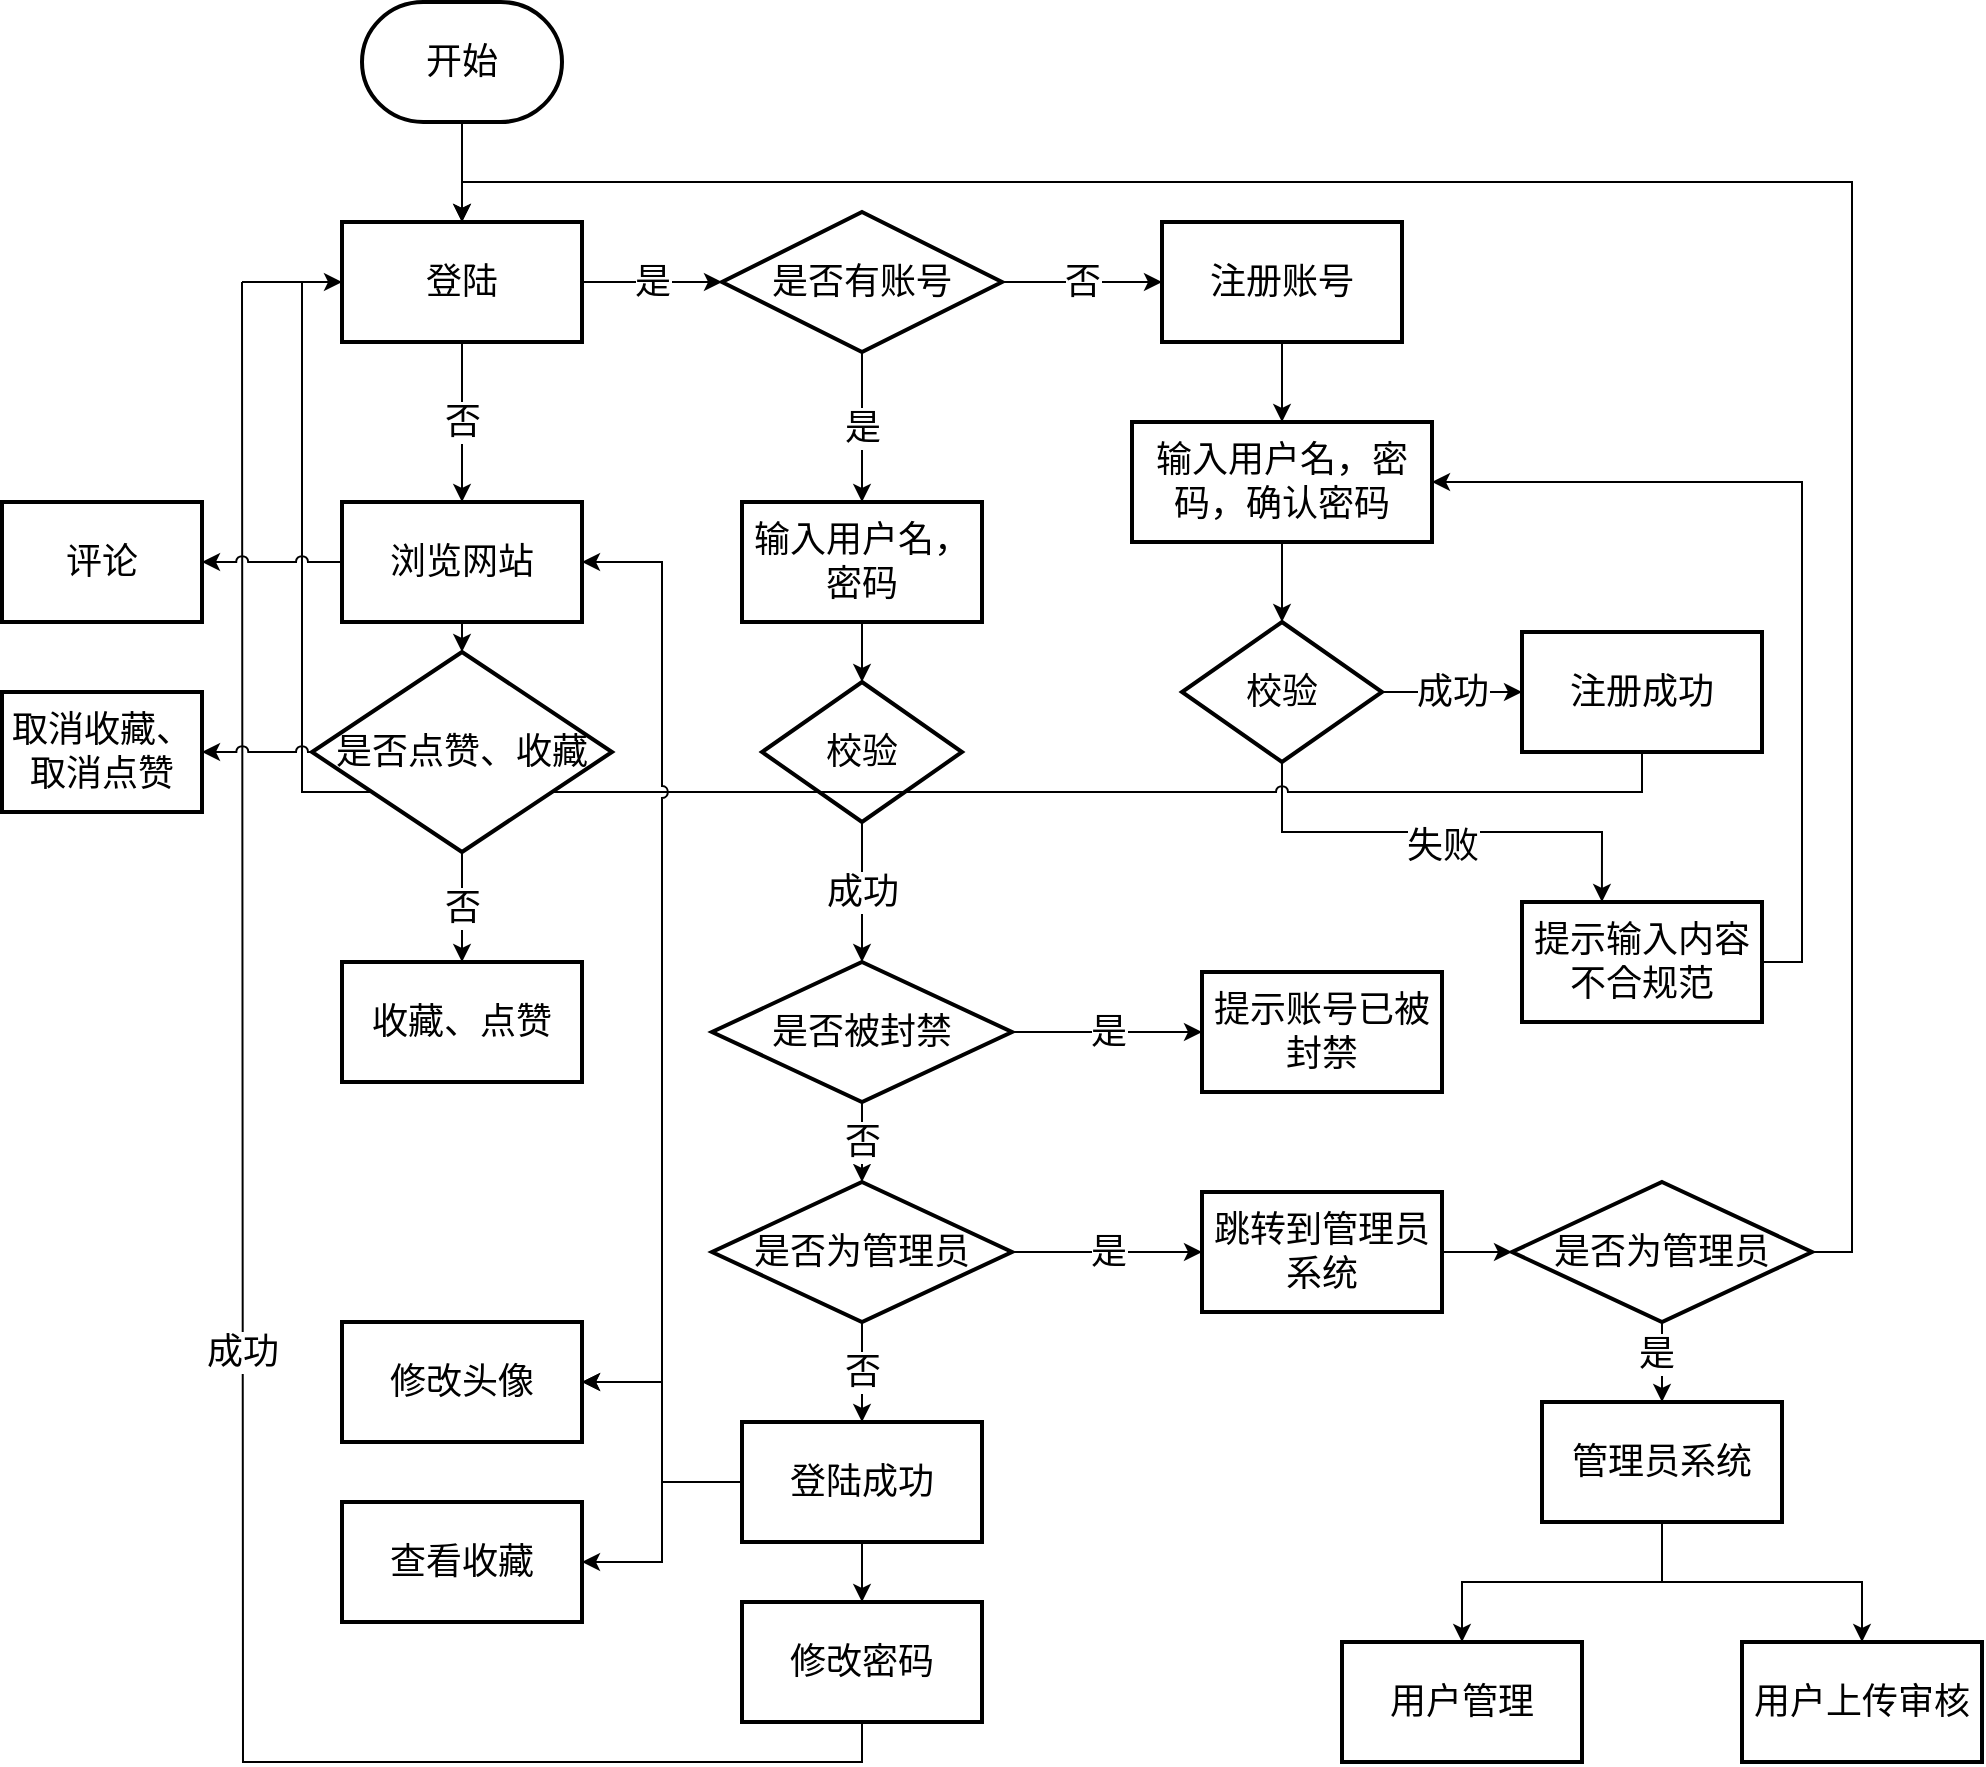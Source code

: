 <mxfile version="14.4.7" type="github">
  <diagram id="mJ0bQvBQWK5W90ztWhSb" name="第 1 页">
    <mxGraphModel dx="3330" dy="1055" grid="1" gridSize="10" guides="1" tooltips="1" connect="1" arrows="1" fold="1" page="1" pageScale="1" pageWidth="1600" pageHeight="900" math="0" shadow="0">
      <root>
        <mxCell id="0" />
        <mxCell id="1" parent="0" />
        <mxCell id="k5G-6rHpSzE6jVI6OQLb-60" value="否" style="edgeStyle=orthogonalEdgeStyle;rounded=0;orthogonalLoop=1;jettySize=auto;html=1;exitX=0.5;exitY=1;exitDx=0;exitDy=0;fontSize=18;" edge="1" parent="1" source="k5G-6rHpSzE6jVI6OQLb-1" target="k5G-6rHpSzE6jVI6OQLb-4">
          <mxGeometry relative="1" as="geometry" />
        </mxCell>
        <mxCell id="k5G-6rHpSzE6jVI6OQLb-61" value="是" style="edgeStyle=orthogonalEdgeStyle;rounded=0;orthogonalLoop=1;jettySize=auto;html=1;exitX=1;exitY=0.5;exitDx=0;exitDy=0;entryX=0;entryY=0.5;entryDx=0;entryDy=0;entryPerimeter=0;fontSize=18;" edge="1" parent="1" source="k5G-6rHpSzE6jVI6OQLb-1" target="k5G-6rHpSzE6jVI6OQLb-6">
          <mxGeometry relative="1" as="geometry" />
        </mxCell>
        <mxCell id="k5G-6rHpSzE6jVI6OQLb-65" style="edgeStyle=orthogonalEdgeStyle;rounded=0;orthogonalLoop=1;jettySize=auto;html=1;exitX=0;exitY=0.5;exitDx=0;exitDy=0;endArrow=none;endFill=0;fontSize=18;" edge="1" parent="1" source="k5G-6rHpSzE6jVI6OQLb-1">
          <mxGeometry relative="1" as="geometry">
            <mxPoint x="80" y="269.952" as="targetPoint" />
          </mxGeometry>
        </mxCell>
        <mxCell id="k5G-6rHpSzE6jVI6OQLb-1" value="&lt;font style=&quot;font-size: 18px&quot;&gt;登陆&lt;/font&gt;" style="rounded=0;whiteSpace=wrap;html=1;strokeWidth=2;fontSize=18;" vertex="1" parent="1">
          <mxGeometry x="130" y="240" width="120" height="60" as="geometry" />
        </mxCell>
        <mxCell id="k5G-6rHpSzE6jVI6OQLb-3" style="edgeStyle=orthogonalEdgeStyle;rounded=0;orthogonalLoop=1;jettySize=auto;html=1;exitX=0.5;exitY=1;exitDx=0;exitDy=0;exitPerimeter=0;entryX=0.5;entryY=0;entryDx=0;entryDy=0;fontSize=18;" edge="1" parent="1" source="k5G-6rHpSzE6jVI6OQLb-2" target="k5G-6rHpSzE6jVI6OQLb-1">
          <mxGeometry relative="1" as="geometry" />
        </mxCell>
        <mxCell id="k5G-6rHpSzE6jVI6OQLb-2" value="开始" style="strokeWidth=2;html=1;shape=mxgraph.flowchart.terminator;whiteSpace=wrap;fontSize=18;" vertex="1" parent="1">
          <mxGeometry x="140" y="130" width="100" height="60" as="geometry" />
        </mxCell>
        <mxCell id="k5G-6rHpSzE6jVI6OQLb-67" style="edgeStyle=orthogonalEdgeStyle;rounded=0;jumpStyle=arc;orthogonalLoop=1;jettySize=auto;html=1;exitX=0.5;exitY=1;exitDx=0;exitDy=0;entryX=0.5;entryY=0;entryDx=0;entryDy=0;entryPerimeter=0;endArrow=classic;endFill=1;fontSize=18;" edge="1" parent="1" source="k5G-6rHpSzE6jVI6OQLb-4" target="k5G-6rHpSzE6jVI6OQLb-66">
          <mxGeometry relative="1" as="geometry" />
        </mxCell>
        <mxCell id="k5G-6rHpSzE6jVI6OQLb-4" value="&lt;font style=&quot;font-size: 18px&quot;&gt;浏览网站&lt;/font&gt;" style="rounded=0;whiteSpace=wrap;html=1;strokeWidth=2;fontSize=18;" vertex="1" parent="1">
          <mxGeometry x="130" y="380" width="120" height="60" as="geometry" />
        </mxCell>
        <mxCell id="k5G-6rHpSzE6jVI6OQLb-12" value="否" style="edgeStyle=orthogonalEdgeStyle;rounded=0;orthogonalLoop=1;jettySize=auto;html=1;exitX=1;exitY=0.5;exitDx=0;exitDy=0;exitPerimeter=0;entryX=0;entryY=0.5;entryDx=0;entryDy=0;fontSize=18;" edge="1" parent="1" source="k5G-6rHpSzE6jVI6OQLb-6" target="k5G-6rHpSzE6jVI6OQLb-10">
          <mxGeometry relative="1" as="geometry" />
        </mxCell>
        <mxCell id="k5G-6rHpSzE6jVI6OQLb-17" value="是" style="edgeStyle=orthogonalEdgeStyle;rounded=0;orthogonalLoop=1;jettySize=auto;html=1;fontSize=18;" edge="1" parent="1" source="k5G-6rHpSzE6jVI6OQLb-6" target="k5G-6rHpSzE6jVI6OQLb-16">
          <mxGeometry relative="1" as="geometry" />
        </mxCell>
        <mxCell id="k5G-6rHpSzE6jVI6OQLb-6" value="是否有账号" style="strokeWidth=2;html=1;shape=mxgraph.flowchart.decision;whiteSpace=wrap;fontSize=18;" vertex="1" parent="1">
          <mxGeometry x="320" y="235" width="140" height="70" as="geometry" />
        </mxCell>
        <mxCell id="k5G-6rHpSzE6jVI6OQLb-14" value="" style="edgeStyle=orthogonalEdgeStyle;rounded=0;orthogonalLoop=1;jettySize=auto;html=1;fontSize=18;" edge="1" parent="1" source="k5G-6rHpSzE6jVI6OQLb-10" target="k5G-6rHpSzE6jVI6OQLb-13">
          <mxGeometry relative="1" as="geometry" />
        </mxCell>
        <mxCell id="k5G-6rHpSzE6jVI6OQLb-10" value="注册账号" style="whiteSpace=wrap;html=1;rounded=0;fontSize=18;strokeWidth=2;" vertex="1" parent="1">
          <mxGeometry x="540" y="240" width="120" height="60" as="geometry" />
        </mxCell>
        <mxCell id="k5G-6rHpSzE6jVI6OQLb-20" style="edgeStyle=orthogonalEdgeStyle;rounded=0;orthogonalLoop=1;jettySize=auto;html=1;exitX=0.5;exitY=1;exitDx=0;exitDy=0;entryX=0.5;entryY=0;entryDx=0;entryDy=0;entryPerimeter=0;fontSize=18;" edge="1" parent="1" source="k5G-6rHpSzE6jVI6OQLb-13" target="k5G-6rHpSzE6jVI6OQLb-15">
          <mxGeometry relative="1" as="geometry" />
        </mxCell>
        <mxCell id="k5G-6rHpSzE6jVI6OQLb-13" value="输入用户名，密码，确认密码" style="whiteSpace=wrap;html=1;rounded=0;fontSize=18;strokeWidth=2;" vertex="1" parent="1">
          <mxGeometry x="525" y="340" width="150" height="60" as="geometry" />
        </mxCell>
        <mxCell id="k5G-6rHpSzE6jVI6OQLb-23" value="成功" style="edgeStyle=orthogonalEdgeStyle;rounded=0;orthogonalLoop=1;jettySize=auto;html=1;fontSize=18;" edge="1" parent="1" source="k5G-6rHpSzE6jVI6OQLb-15" target="k5G-6rHpSzE6jVI6OQLb-22">
          <mxGeometry relative="1" as="geometry" />
        </mxCell>
        <mxCell id="k5G-6rHpSzE6jVI6OQLb-85" value="失败" style="edgeStyle=orthogonalEdgeStyle;rounded=0;jumpStyle=arc;orthogonalLoop=1;jettySize=auto;html=1;exitX=0.5;exitY=1;exitDx=0;exitDy=0;exitPerimeter=0;entryX=0.333;entryY=0;entryDx=0;entryDy=0;entryPerimeter=0;endArrow=classic;endFill=1;fontSize=18;" edge="1" parent="1" source="k5G-6rHpSzE6jVI6OQLb-15" target="k5G-6rHpSzE6jVI6OQLb-24">
          <mxGeometry y="-7" relative="1" as="geometry">
            <mxPoint as="offset" />
          </mxGeometry>
        </mxCell>
        <mxCell id="k5G-6rHpSzE6jVI6OQLb-15" value="校验" style="strokeWidth=2;html=1;shape=mxgraph.flowchart.decision;whiteSpace=wrap;fontSize=18;" vertex="1" parent="1">
          <mxGeometry x="550" y="440" width="100" height="70" as="geometry" />
        </mxCell>
        <mxCell id="k5G-6rHpSzE6jVI6OQLb-19" style="edgeStyle=orthogonalEdgeStyle;rounded=0;orthogonalLoop=1;jettySize=auto;html=1;exitX=0.5;exitY=1;exitDx=0;exitDy=0;entryX=0.5;entryY=0;entryDx=0;entryDy=0;entryPerimeter=0;fontSize=18;" edge="1" parent="1" source="k5G-6rHpSzE6jVI6OQLb-16" target="k5G-6rHpSzE6jVI6OQLb-18">
          <mxGeometry relative="1" as="geometry" />
        </mxCell>
        <mxCell id="k5G-6rHpSzE6jVI6OQLb-16" value="输入用户名，密码" style="whiteSpace=wrap;html=1;fontSize=18;strokeWidth=2;" vertex="1" parent="1">
          <mxGeometry x="330" y="380" width="120" height="60" as="geometry" />
        </mxCell>
        <mxCell id="k5G-6rHpSzE6jVI6OQLb-31" value="成功" style="edgeStyle=orthogonalEdgeStyle;rounded=0;orthogonalLoop=1;jettySize=auto;html=1;exitX=0.5;exitY=1;exitDx=0;exitDy=0;exitPerimeter=0;fontSize=18;" edge="1" parent="1" source="k5G-6rHpSzE6jVI6OQLb-18" target="k5G-6rHpSzE6jVI6OQLb-30">
          <mxGeometry relative="1" as="geometry" />
        </mxCell>
        <mxCell id="k5G-6rHpSzE6jVI6OQLb-18" value="校验" style="strokeWidth=2;html=1;shape=mxgraph.flowchart.decision;whiteSpace=wrap;fontSize=18;" vertex="1" parent="1">
          <mxGeometry x="340" y="470" width="100" height="70" as="geometry" />
        </mxCell>
        <mxCell id="k5G-6rHpSzE6jVI6OQLb-27" style="edgeStyle=orthogonalEdgeStyle;rounded=0;orthogonalLoop=1;jettySize=auto;html=1;exitX=0.5;exitY=1;exitDx=0;exitDy=0;entryX=0;entryY=0.5;entryDx=0;entryDy=0;fontSize=18;jumpStyle=arc;" edge="1" parent="1" source="k5G-6rHpSzE6jVI6OQLb-22" target="k5G-6rHpSzE6jVI6OQLb-1">
          <mxGeometry relative="1" as="geometry" />
        </mxCell>
        <mxCell id="k5G-6rHpSzE6jVI6OQLb-87" style="edgeStyle=orthogonalEdgeStyle;rounded=0;jumpStyle=arc;orthogonalLoop=1;jettySize=auto;html=1;exitX=1;exitY=0.5;exitDx=0;exitDy=0;entryX=1;entryY=0.5;entryDx=0;entryDy=0;endArrow=classic;endFill=1;fontSize=18;" edge="1" parent="1" source="k5G-6rHpSzE6jVI6OQLb-24" target="k5G-6rHpSzE6jVI6OQLb-13">
          <mxGeometry relative="1" as="geometry" />
        </mxCell>
        <mxCell id="k5G-6rHpSzE6jVI6OQLb-24" value="提示输入内容不合规范" style="whiteSpace=wrap;html=1;fontSize=18;strokeWidth=2;" vertex="1" parent="1">
          <mxGeometry x="720" y="580" width="120" height="60" as="geometry" />
        </mxCell>
        <mxCell id="k5G-6rHpSzE6jVI6OQLb-33" value="否" style="edgeStyle=orthogonalEdgeStyle;rounded=0;orthogonalLoop=1;jettySize=auto;html=1;exitX=0.5;exitY=1;exitDx=0;exitDy=0;exitPerimeter=0;entryX=0.5;entryY=0;entryDx=0;entryDy=0;entryPerimeter=0;fontSize=18;" edge="1" parent="1" source="k5G-6rHpSzE6jVI6OQLb-30" target="k5G-6rHpSzE6jVI6OQLb-32">
          <mxGeometry relative="1" as="geometry" />
        </mxCell>
        <mxCell id="k5G-6rHpSzE6jVI6OQLb-37" value="是" style="edgeStyle=orthogonalEdgeStyle;rounded=0;orthogonalLoop=1;jettySize=auto;html=1;fontSize=18;" edge="1" parent="1" source="k5G-6rHpSzE6jVI6OQLb-30" target="k5G-6rHpSzE6jVI6OQLb-36">
          <mxGeometry relative="1" as="geometry" />
        </mxCell>
        <mxCell id="k5G-6rHpSzE6jVI6OQLb-30" value="是否被封禁" style="strokeWidth=2;html=1;shape=mxgraph.flowchart.decision;whiteSpace=wrap;fontSize=18;" vertex="1" parent="1">
          <mxGeometry x="315" y="610" width="150" height="70" as="geometry" />
        </mxCell>
        <mxCell id="k5G-6rHpSzE6jVI6OQLb-35" value="否" style="edgeStyle=orthogonalEdgeStyle;rounded=0;orthogonalLoop=1;jettySize=auto;html=1;fontSize=18;" edge="1" parent="1" source="k5G-6rHpSzE6jVI6OQLb-32" target="k5G-6rHpSzE6jVI6OQLb-34">
          <mxGeometry relative="1" as="geometry" />
        </mxCell>
        <mxCell id="k5G-6rHpSzE6jVI6OQLb-39" value="是" style="edgeStyle=orthogonalEdgeStyle;rounded=0;orthogonalLoop=1;jettySize=auto;html=1;fontSize=18;" edge="1" parent="1" source="k5G-6rHpSzE6jVI6OQLb-32" target="k5G-6rHpSzE6jVI6OQLb-38">
          <mxGeometry relative="1" as="geometry" />
        </mxCell>
        <mxCell id="k5G-6rHpSzE6jVI6OQLb-32" value="是否为管理员" style="strokeWidth=2;html=1;shape=mxgraph.flowchart.decision;whiteSpace=wrap;fontSize=18;" vertex="1" parent="1">
          <mxGeometry x="315" y="720" width="150" height="70" as="geometry" />
        </mxCell>
        <mxCell id="k5G-6rHpSzE6jVI6OQLb-45" value="" style="edgeStyle=orthogonalEdgeStyle;rounded=0;orthogonalLoop=1;jettySize=auto;html=1;fontSize=18;" edge="1" parent="1" source="k5G-6rHpSzE6jVI6OQLb-34" target="k5G-6rHpSzE6jVI6OQLb-44">
          <mxGeometry relative="1" as="geometry" />
        </mxCell>
        <mxCell id="k5G-6rHpSzE6jVI6OQLb-48" value="" style="edgeStyle=orthogonalEdgeStyle;rounded=0;orthogonalLoop=1;jettySize=auto;html=1;fontSize=18;" edge="1" parent="1" source="k5G-6rHpSzE6jVI6OQLb-34" target="k5G-6rHpSzE6jVI6OQLb-47">
          <mxGeometry relative="1" as="geometry" />
        </mxCell>
        <mxCell id="k5G-6rHpSzE6jVI6OQLb-49" value="" style="edgeStyle=orthogonalEdgeStyle;rounded=0;orthogonalLoop=1;jettySize=auto;html=1;fontSize=18;" edge="1" parent="1" source="k5G-6rHpSzE6jVI6OQLb-34" target="k5G-6rHpSzE6jVI6OQLb-47">
          <mxGeometry relative="1" as="geometry" />
        </mxCell>
        <mxCell id="k5G-6rHpSzE6jVI6OQLb-51" style="edgeStyle=orthogonalEdgeStyle;rounded=0;orthogonalLoop=1;jettySize=auto;html=1;exitX=0;exitY=0.5;exitDx=0;exitDy=0;fontSize=18;" edge="1" parent="1" source="k5G-6rHpSzE6jVI6OQLb-34" target="k5G-6rHpSzE6jVI6OQLb-50">
          <mxGeometry relative="1" as="geometry" />
        </mxCell>
        <mxCell id="k5G-6rHpSzE6jVI6OQLb-62" style="edgeStyle=orthogonalEdgeStyle;rounded=0;orthogonalLoop=1;jettySize=auto;html=1;exitX=0;exitY=0.5;exitDx=0;exitDy=0;fontSize=18;entryX=1;entryY=0.5;entryDx=0;entryDy=0;jumpStyle=arc;" edge="1" parent="1" source="k5G-6rHpSzE6jVI6OQLb-34" target="k5G-6rHpSzE6jVI6OQLb-4">
          <mxGeometry relative="1" as="geometry">
            <mxPoint x="210" y="370" as="targetPoint" />
          </mxGeometry>
        </mxCell>
        <mxCell id="k5G-6rHpSzE6jVI6OQLb-34" value="登陆成功" style="whiteSpace=wrap;html=1;fontSize=18;strokeWidth=2;" vertex="1" parent="1">
          <mxGeometry x="330" y="840" width="120" height="60" as="geometry" />
        </mxCell>
        <mxCell id="k5G-6rHpSzE6jVI6OQLb-36" value="提示账号已被封禁" style="whiteSpace=wrap;html=1;fontSize=18;strokeWidth=2;" vertex="1" parent="1">
          <mxGeometry x="560" y="615" width="120" height="60" as="geometry" />
        </mxCell>
        <mxCell id="k5G-6rHpSzE6jVI6OQLb-41" style="edgeStyle=orthogonalEdgeStyle;rounded=0;orthogonalLoop=1;jettySize=auto;html=1;exitX=1;exitY=0.5;exitDx=0;exitDy=0;entryX=0;entryY=0.5;entryDx=0;entryDy=0;entryPerimeter=0;fontSize=18;" edge="1" parent="1" source="k5G-6rHpSzE6jVI6OQLb-38" target="k5G-6rHpSzE6jVI6OQLb-40">
          <mxGeometry relative="1" as="geometry" />
        </mxCell>
        <mxCell id="k5G-6rHpSzE6jVI6OQLb-38" value="跳转到管理员系统" style="whiteSpace=wrap;html=1;fontSize=18;strokeWidth=2;" vertex="1" parent="1">
          <mxGeometry x="560" y="725" width="120" height="60" as="geometry" />
        </mxCell>
        <mxCell id="k5G-6rHpSzE6jVI6OQLb-53" value="" style="edgeStyle=orthogonalEdgeStyle;rounded=0;orthogonalLoop=1;jettySize=auto;html=1;fontSize=18;" edge="1" parent="1" source="k5G-6rHpSzE6jVI6OQLb-40" target="k5G-6rHpSzE6jVI6OQLb-52">
          <mxGeometry relative="1" as="geometry" />
        </mxCell>
        <mxCell id="k5G-6rHpSzE6jVI6OQLb-54" value="是" style="edgeLabel;html=1;align=center;verticalAlign=middle;resizable=0;points=[];fontSize=18;" vertex="1" connectable="0" parent="k5G-6rHpSzE6jVI6OQLb-53">
          <mxGeometry x="-0.204" y="-3" relative="1" as="geometry">
            <mxPoint as="offset" />
          </mxGeometry>
        </mxCell>
        <mxCell id="k5G-6rHpSzE6jVI6OQLb-88" style="edgeStyle=orthogonalEdgeStyle;rounded=0;jumpStyle=arc;orthogonalLoop=1;jettySize=auto;html=1;exitX=1;exitY=0.5;exitDx=0;exitDy=0;exitPerimeter=0;entryX=0.5;entryY=0;entryDx=0;entryDy=0;endArrow=classic;endFill=1;fontSize=18;" edge="1" parent="1" source="k5G-6rHpSzE6jVI6OQLb-40" target="k5G-6rHpSzE6jVI6OQLb-1">
          <mxGeometry relative="1" as="geometry" />
        </mxCell>
        <mxCell id="k5G-6rHpSzE6jVI6OQLb-40" value="是否为管理员" style="strokeWidth=2;html=1;shape=mxgraph.flowchart.decision;whiteSpace=wrap;fontSize=18;" vertex="1" parent="1">
          <mxGeometry x="715" y="720" width="150" height="70" as="geometry" />
        </mxCell>
        <mxCell id="k5G-6rHpSzE6jVI6OQLb-42" value="收藏、点赞" style="whiteSpace=wrap;html=1;fontSize=18;strokeWidth=2;" vertex="1" parent="1">
          <mxGeometry x="130" y="610" width="120" height="60" as="geometry" />
        </mxCell>
        <mxCell id="k5G-6rHpSzE6jVI6OQLb-46" value="成功" style="edgeStyle=orthogonalEdgeStyle;rounded=0;orthogonalLoop=1;jettySize=auto;html=1;exitX=0.5;exitY=1;exitDx=0;exitDy=0;fontSize=18;endArrow=none;endFill=0;" edge="1" parent="1" source="k5G-6rHpSzE6jVI6OQLb-44">
          <mxGeometry relative="1" as="geometry">
            <mxPoint x="80" y="270" as="targetPoint" />
          </mxGeometry>
        </mxCell>
        <mxCell id="k5G-6rHpSzE6jVI6OQLb-44" value="修改密码" style="whiteSpace=wrap;html=1;fontSize=18;strokeWidth=2;" vertex="1" parent="1">
          <mxGeometry x="330" y="930" width="120" height="60" as="geometry" />
        </mxCell>
        <mxCell id="k5G-6rHpSzE6jVI6OQLb-47" value="修改头像" style="whiteSpace=wrap;html=1;fontSize=18;strokeWidth=2;" vertex="1" parent="1">
          <mxGeometry x="130" y="790" width="120" height="60" as="geometry" />
        </mxCell>
        <mxCell id="k5G-6rHpSzE6jVI6OQLb-50" value="查看收藏" style="whiteSpace=wrap;html=1;fontSize=18;strokeWidth=2;" vertex="1" parent="1">
          <mxGeometry x="130" y="880" width="120" height="60" as="geometry" />
        </mxCell>
        <mxCell id="k5G-6rHpSzE6jVI6OQLb-57" value="" style="edgeStyle=orthogonalEdgeStyle;rounded=0;orthogonalLoop=1;jettySize=auto;html=1;fontSize=18;" edge="1" parent="1" source="k5G-6rHpSzE6jVI6OQLb-52" target="k5G-6rHpSzE6jVI6OQLb-56">
          <mxGeometry relative="1" as="geometry" />
        </mxCell>
        <mxCell id="k5G-6rHpSzE6jVI6OQLb-59" style="edgeStyle=orthogonalEdgeStyle;rounded=0;orthogonalLoop=1;jettySize=auto;html=1;exitX=0.5;exitY=1;exitDx=0;exitDy=0;entryX=0.5;entryY=0;entryDx=0;entryDy=0;fontSize=18;" edge="1" parent="1" source="k5G-6rHpSzE6jVI6OQLb-52" target="k5G-6rHpSzE6jVI6OQLb-58">
          <mxGeometry relative="1" as="geometry" />
        </mxCell>
        <mxCell id="k5G-6rHpSzE6jVI6OQLb-52" value="管理员系统" style="whiteSpace=wrap;html=1;fontSize=18;strokeWidth=2;" vertex="1" parent="1">
          <mxGeometry x="730" y="830" width="120" height="60" as="geometry" />
        </mxCell>
        <mxCell id="k5G-6rHpSzE6jVI6OQLb-56" value="用户管理" style="whiteSpace=wrap;html=1;fontSize=18;strokeWidth=2;" vertex="1" parent="1">
          <mxGeometry x="630" y="950" width="120" height="60" as="geometry" />
        </mxCell>
        <mxCell id="k5G-6rHpSzE6jVI6OQLb-58" value="用户上传审核" style="whiteSpace=wrap;html=1;fontSize=18;strokeWidth=2;" vertex="1" parent="1">
          <mxGeometry x="830" y="950" width="120" height="60" as="geometry" />
        </mxCell>
        <mxCell id="k5G-6rHpSzE6jVI6OQLb-69" value="否" style="edgeStyle=orthogonalEdgeStyle;rounded=0;jumpStyle=arc;orthogonalLoop=1;jettySize=auto;html=1;exitX=0.5;exitY=1;exitDx=0;exitDy=0;exitPerimeter=0;entryX=0.5;entryY=0;entryDx=0;entryDy=0;endArrow=classic;endFill=1;fontSize=18;" edge="1" parent="1" source="k5G-6rHpSzE6jVI6OQLb-66" target="k5G-6rHpSzE6jVI6OQLb-42">
          <mxGeometry relative="1" as="geometry" />
        </mxCell>
        <mxCell id="k5G-6rHpSzE6jVI6OQLb-71" style="edgeStyle=orthogonalEdgeStyle;rounded=0;jumpStyle=arc;orthogonalLoop=1;jettySize=auto;html=1;exitX=0;exitY=0.5;exitDx=0;exitDy=0;exitPerimeter=0;entryX=1;entryY=0.5;entryDx=0;entryDy=0;endArrow=classic;endFill=1;fontSize=18;" edge="1" parent="1" source="k5G-6rHpSzE6jVI6OQLb-66" target="k5G-6rHpSzE6jVI6OQLb-70">
          <mxGeometry relative="1" as="geometry" />
        </mxCell>
        <mxCell id="k5G-6rHpSzE6jVI6OQLb-66" value="是否点赞、收藏" style="strokeWidth=2;html=1;shape=mxgraph.flowchart.decision;whiteSpace=wrap;fontSize=18;" vertex="1" parent="1">
          <mxGeometry x="115" y="455" width="150" height="100" as="geometry" />
        </mxCell>
        <mxCell id="k5G-6rHpSzE6jVI6OQLb-70" value="取消收藏、取消点赞" style="whiteSpace=wrap;html=1;fontSize=18;strokeWidth=2;" vertex="1" parent="1">
          <mxGeometry x="-40" y="475" width="100" height="60" as="geometry" />
        </mxCell>
        <mxCell id="k5G-6rHpSzE6jVI6OQLb-72" value="&lt;font style=&quot;font-size: 18px&quot;&gt;评论&lt;/font&gt;" style="rounded=0;whiteSpace=wrap;html=1;strokeWidth=2;fontSize=18;" vertex="1" parent="1">
          <mxGeometry x="-40" y="380" width="100" height="60" as="geometry" />
        </mxCell>
        <mxCell id="k5G-6rHpSzE6jVI6OQLb-80" style="edgeStyle=orthogonalEdgeStyle;rounded=0;jumpStyle=arc;orthogonalLoop=1;jettySize=auto;html=1;exitX=0;exitY=0.5;exitDx=0;exitDy=0;entryX=1;entryY=0.5;entryDx=0;entryDy=0;endArrow=classic;endFill=1;fontSize=18;" edge="1" parent="1" source="k5G-6rHpSzE6jVI6OQLb-4" target="k5G-6rHpSzE6jVI6OQLb-72">
          <mxGeometry relative="1" as="geometry">
            <mxPoint x="125" y="409.71" as="sourcePoint" />
            <mxPoint x="60" y="409.71" as="targetPoint" />
          </mxGeometry>
        </mxCell>
        <mxCell id="k5G-6rHpSzE6jVI6OQLb-22" value="注册成功" style="whiteSpace=wrap;html=1;fontSize=18;strokeWidth=2;" vertex="1" parent="1">
          <mxGeometry x="720" y="445" width="120" height="60" as="geometry" />
        </mxCell>
      </root>
    </mxGraphModel>
  </diagram>
</mxfile>
